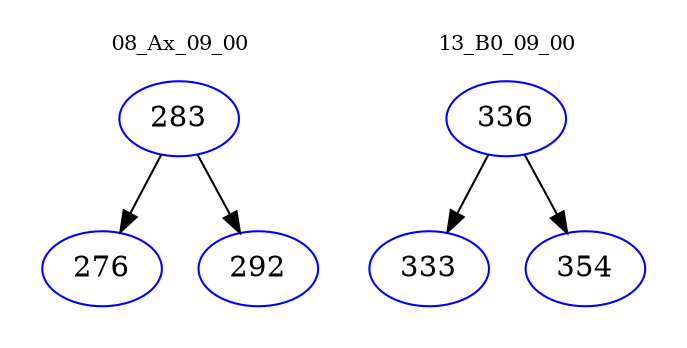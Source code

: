 digraph{
subgraph cluster_0 {
color = white
label = "08_Ax_09_00";
fontsize=10;
T0_283 [label="283", color="blue"]
T0_283 -> T0_276 [color="black"]
T0_276 [label="276", color="blue"]
T0_283 -> T0_292 [color="black"]
T0_292 [label="292", color="blue"]
}
subgraph cluster_1 {
color = white
label = "13_B0_09_00";
fontsize=10;
T1_336 [label="336", color="blue"]
T1_336 -> T1_333 [color="black"]
T1_333 [label="333", color="blue"]
T1_336 -> T1_354 [color="black"]
T1_354 [label="354", color="blue"]
}
}
